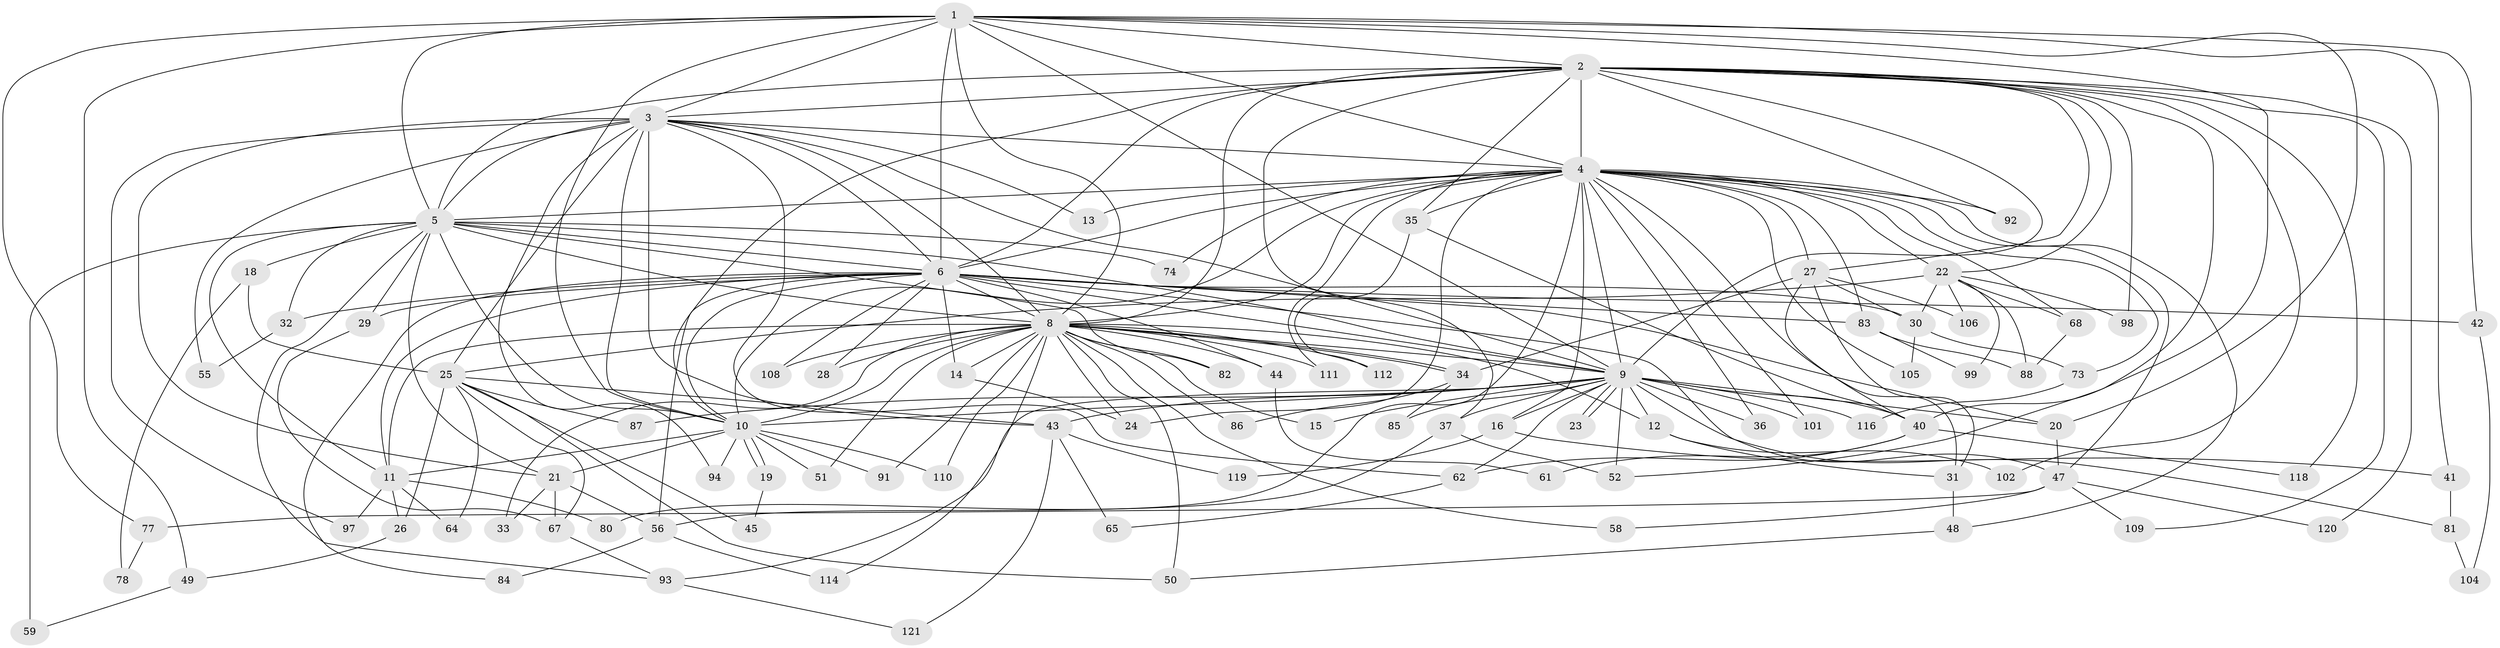 // Generated by graph-tools (version 1.1) at 2025/23/03/03/25 07:23:44]
// undirected, 93 vertices, 223 edges
graph export_dot {
graph [start="1"]
  node [color=gray90,style=filled];
  1 [super="+90"];
  2 [super="+66"];
  3 [super="+53"];
  4 [super="+113"];
  5 [super="+17"];
  6 [super="+7"];
  8 [super="+54"];
  9 [super="+72"];
  10 [super="+39"];
  11 [super="+60"];
  12;
  13;
  14;
  15;
  16;
  18;
  19;
  20 [super="+70"];
  21;
  22 [super="+57"];
  23;
  24 [super="+71"];
  25 [super="+38"];
  26;
  27 [super="+46"];
  28;
  29 [super="+103"];
  30 [super="+117"];
  31 [super="+69"];
  32;
  33;
  34 [super="+79"];
  35;
  36;
  37 [super="+95"];
  40 [super="+76"];
  41;
  42;
  43 [super="+115"];
  44;
  45;
  47 [super="+63"];
  48;
  49;
  50;
  51;
  52;
  55;
  56 [super="+75"];
  58;
  59 [super="+100"];
  61;
  62 [super="+96"];
  64;
  65;
  67 [super="+107"];
  68;
  73;
  74;
  77;
  78;
  80;
  81;
  82;
  83;
  84;
  85;
  86;
  87;
  88 [super="+89"];
  91;
  92;
  93;
  94;
  97;
  98;
  99;
  101;
  102;
  104;
  105;
  106;
  108;
  109;
  110;
  111;
  112;
  114;
  116;
  118;
  119;
  120;
  121;
  1 -- 2;
  1 -- 3;
  1 -- 4;
  1 -- 5;
  1 -- 6 [weight=2];
  1 -- 8;
  1 -- 9;
  1 -- 10 [weight=2];
  1 -- 20;
  1 -- 41;
  1 -- 42;
  1 -- 49;
  1 -- 77;
  1 -- 40;
  2 -- 3;
  2 -- 4 [weight=2];
  2 -- 5;
  2 -- 6 [weight=2];
  2 -- 8;
  2 -- 9;
  2 -- 10;
  2 -- 22;
  2 -- 27;
  2 -- 35;
  2 -- 37;
  2 -- 52;
  2 -- 92;
  2 -- 98;
  2 -- 102;
  2 -- 118;
  2 -- 120;
  2 -- 109;
  3 -- 4;
  3 -- 5;
  3 -- 6 [weight=2];
  3 -- 8;
  3 -- 9;
  3 -- 10;
  3 -- 13;
  3 -- 21;
  3 -- 25 [weight=3];
  3 -- 55;
  3 -- 94;
  3 -- 43;
  3 -- 97;
  3 -- 62;
  4 -- 5;
  4 -- 6 [weight=2];
  4 -- 8;
  4 -- 9;
  4 -- 10;
  4 -- 13;
  4 -- 16;
  4 -- 22;
  4 -- 24;
  4 -- 27;
  4 -- 31;
  4 -- 35;
  4 -- 36;
  4 -- 47;
  4 -- 48;
  4 -- 68;
  4 -- 73;
  4 -- 74;
  4 -- 80;
  4 -- 83;
  4 -- 92;
  4 -- 101;
  4 -- 105;
  4 -- 111;
  5 -- 6 [weight=2];
  5 -- 8;
  5 -- 9;
  5 -- 10;
  5 -- 18 [weight=2];
  5 -- 21;
  5 -- 29;
  5 -- 32;
  5 -- 59 [weight=2];
  5 -- 74;
  5 -- 82;
  5 -- 93;
  5 -- 11;
  6 -- 8 [weight=2];
  6 -- 9 [weight=2];
  6 -- 10 [weight=2];
  6 -- 11;
  6 -- 14;
  6 -- 29;
  6 -- 32;
  6 -- 47;
  6 -- 56;
  6 -- 108;
  6 -- 83;
  6 -- 20;
  6 -- 84;
  6 -- 28;
  6 -- 30;
  6 -- 42;
  6 -- 44;
  8 -- 9;
  8 -- 10;
  8 -- 12;
  8 -- 14;
  8 -- 15;
  8 -- 28;
  8 -- 33;
  8 -- 34;
  8 -- 34;
  8 -- 44;
  8 -- 51;
  8 -- 58;
  8 -- 82;
  8 -- 86;
  8 -- 91;
  8 -- 108;
  8 -- 110;
  8 -- 111;
  8 -- 112;
  8 -- 114;
  8 -- 50;
  8 -- 11;
  8 -- 24;
  9 -- 10;
  9 -- 12;
  9 -- 15;
  9 -- 16;
  9 -- 23;
  9 -- 23;
  9 -- 36;
  9 -- 37;
  9 -- 40;
  9 -- 43;
  9 -- 52;
  9 -- 62;
  9 -- 81;
  9 -- 85;
  9 -- 87;
  9 -- 93;
  9 -- 101;
  9 -- 116;
  9 -- 20;
  10 -- 11;
  10 -- 19;
  10 -- 19;
  10 -- 51;
  10 -- 94;
  10 -- 110;
  10 -- 91;
  10 -- 21;
  11 -- 26;
  11 -- 64;
  11 -- 80;
  11 -- 97;
  12 -- 102;
  12 -- 31;
  14 -- 24;
  16 -- 41;
  16 -- 119;
  18 -- 25;
  18 -- 78;
  19 -- 45;
  20 -- 47;
  21 -- 33;
  21 -- 67;
  21 -- 56;
  22 -- 30;
  22 -- 88;
  22 -- 98;
  22 -- 99;
  22 -- 106;
  22 -- 25;
  22 -- 68;
  25 -- 26;
  25 -- 43;
  25 -- 64;
  25 -- 50;
  25 -- 67;
  25 -- 87;
  25 -- 45;
  26 -- 49;
  27 -- 31;
  27 -- 106;
  27 -- 40;
  27 -- 30;
  27 -- 34;
  29 -- 67;
  30 -- 73;
  30 -- 105;
  31 -- 48;
  32 -- 55;
  34 -- 85;
  34 -- 86;
  35 -- 40;
  35 -- 112;
  37 -- 56;
  37 -- 52;
  40 -- 61;
  40 -- 62;
  40 -- 118;
  41 -- 81;
  42 -- 104;
  43 -- 65;
  43 -- 119;
  43 -- 121;
  44 -- 61;
  47 -- 58;
  47 -- 77;
  47 -- 109;
  47 -- 120;
  48 -- 50;
  49 -- 59;
  56 -- 84;
  56 -- 114;
  62 -- 65;
  67 -- 93;
  68 -- 88;
  73 -- 116;
  77 -- 78;
  81 -- 104;
  83 -- 88;
  83 -- 99;
  93 -- 121;
}
